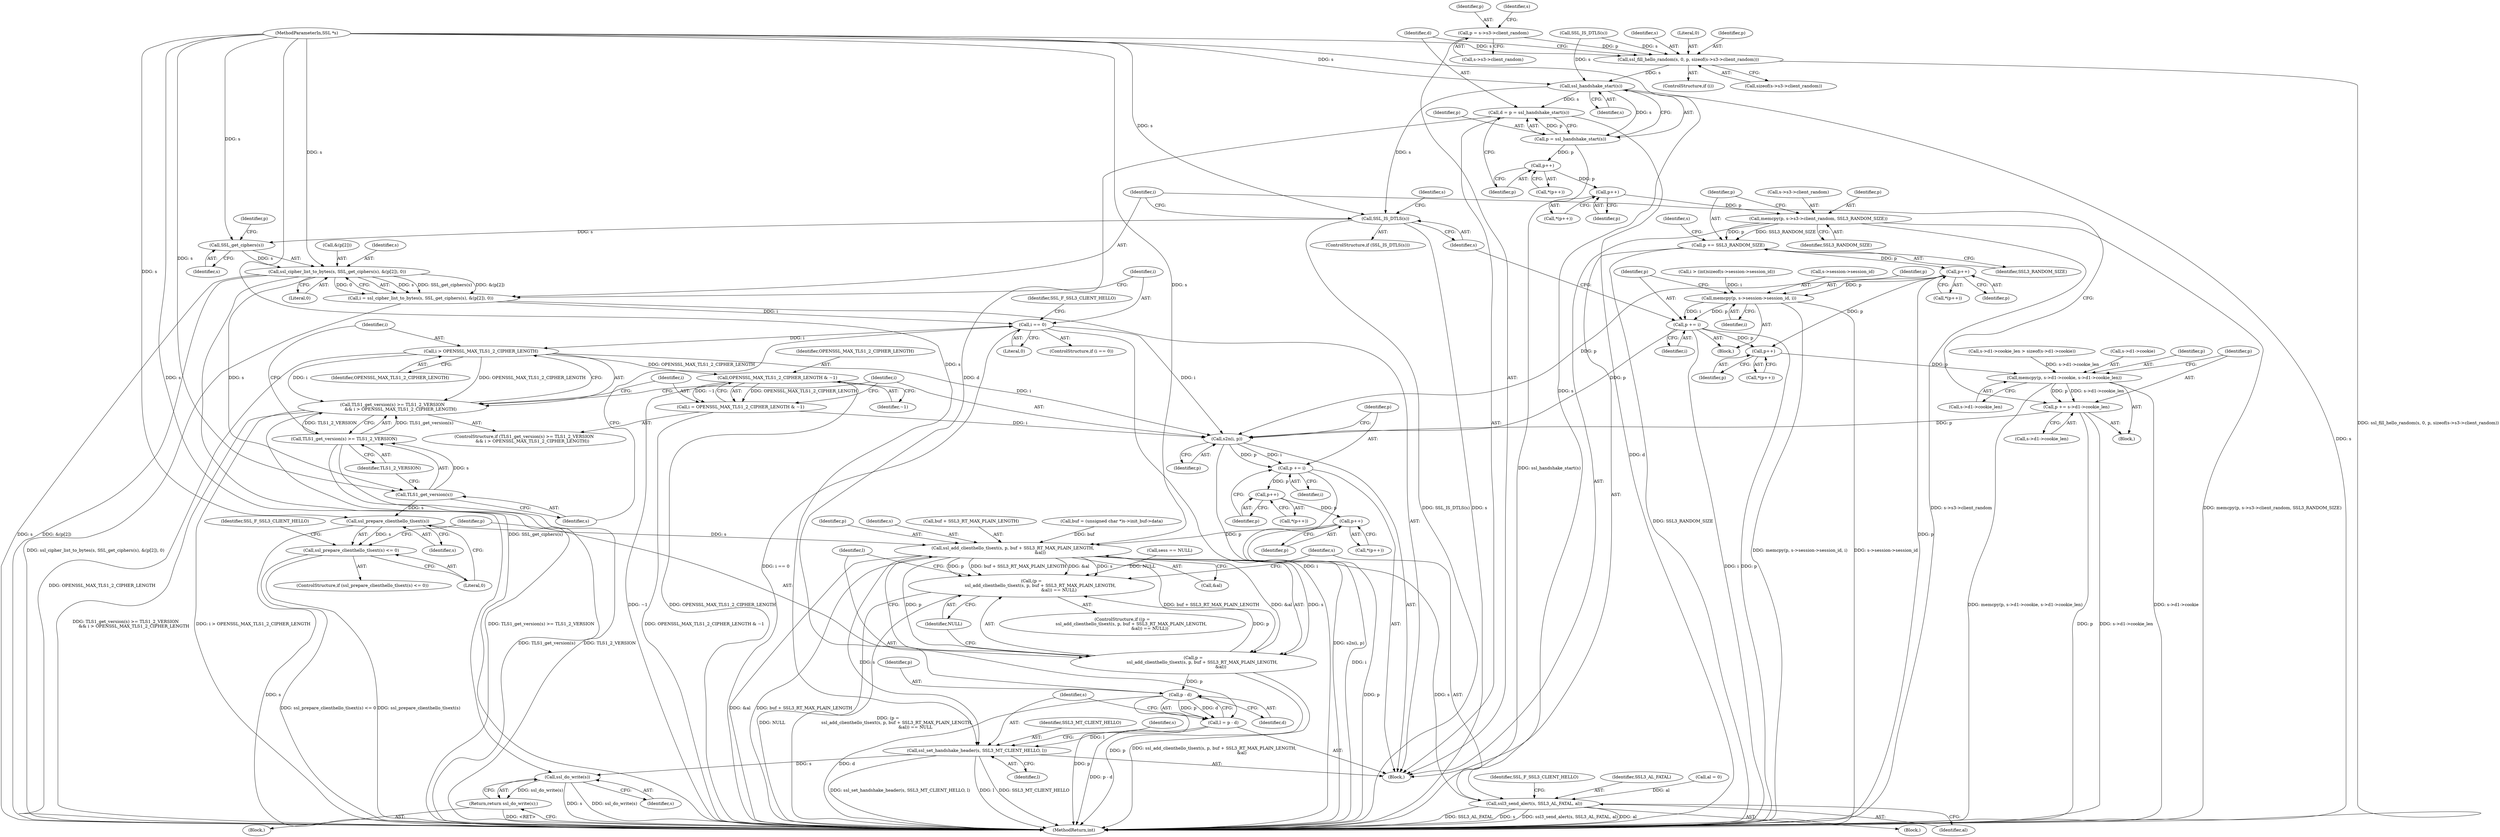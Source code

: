 digraph "1_openssl_e1b568dd2462f7cacf98f3d117936c34e2849a6b@API" {
"1000252" [label="(Call,p = s->s3->client_random)"];
"1000297" [label="(Call,ssl_fill_hello_random(s, 0, p, sizeof(s->s3->client_random)))"];
"1000311" [label="(Call,ssl_handshake_start(s))"];
"1000307" [label="(Call,d = p = ssl_handshake_start(s))"];
"1000528" [label="(Call,p - d)"];
"1000526" [label="(Call,l = p - d)"];
"1000531" [label="(Call,ssl_set_handshake_header(s, SSL3_MT_CLIENT_HELLO, l))"];
"1000541" [label="(Call,ssl_do_write(s))"];
"1000540" [label="(Return,return ssl_do_write(s);)"];
"1000309" [label="(Call,p = ssl_handshake_start(s))"];
"1000315" [label="(Call,p++)"];
"1000324" [label="(Call,p++)"];
"1000331" [label="(Call,memcpy(p, s->s3->client_random, SSL3_RANDOM_SIZE))"];
"1000339" [label="(Call,p += SSL3_RANDOM_SIZE)"];
"1000359" [label="(Call,p++)"];
"1000383" [label="(Call,memcpy(p, s->session->session_id, i))"];
"1000391" [label="(Call,p += i)"];
"1000418" [label="(Call,p++)"];
"1000425" [label="(Call,memcpy(p, s->d1->cookie, s->d1->cookie_len))"];
"1000437" [label="(Call,p += s->d1->cookie_len)"];
"1000478" [label="(Call,s2n(i, p))"];
"1000481" [label="(Call,p += i)"];
"1000486" [label="(Call,p++)"];
"1000491" [label="(Call,p++)"];
"1000508" [label="(Call,ssl_add_clienthello_tlsext(s, p, buf + SSL3_RT_MAX_PLAIN_LENGTH,\n                                        &al))"];
"1000505" [label="(Call,(p =\n             ssl_add_clienthello_tlsext(s, p, buf + SSL3_RT_MAX_PLAIN_LENGTH,\n                                        &al)) == NULL)"];
"1000506" [label="(Call,p =\n             ssl_add_clienthello_tlsext(s, p, buf + SSL3_RT_MAX_PLAIN_LENGTH,\n                                        &al))"];
"1000518" [label="(Call,ssl3_send_alert(s, SSL3_AL_FATAL, al))"];
"1000395" [label="(Call,SSL_IS_DTLS(s))"];
"1000448" [label="(Call,SSL_get_ciphers(s))"];
"1000446" [label="(Call,ssl_cipher_list_to_bytes(s, SSL_get_ciphers(s), &(p[2]), 0))"];
"1000444" [label="(Call,i = ssl_cipher_list_to_bytes(s, SSL_get_ciphers(s), &(p[2]), 0))"];
"1000456" [label="(Call,i == 0)"];
"1000470" [label="(Call,i > OPENSSL_MAX_TLS1_2_CIPHER_LENGTH)"];
"1000465" [label="(Call,TLS1_get_version(s) >= TLS1_2_VERSION\n            && i > OPENSSL_MAX_TLS1_2_CIPHER_LENGTH)"];
"1000475" [label="(Call,OPENSSL_MAX_TLS1_2_CIPHER_LENGTH & ~1)"];
"1000473" [label="(Call,i = OPENSSL_MAX_TLS1_2_CIPHER_LENGTH & ~1)"];
"1000467" [label="(Call,TLS1_get_version(s))"];
"1000466" [label="(Call,TLS1_get_version(s) >= TLS1_2_VERSION)"];
"1000496" [label="(Call,ssl_prepare_clienthello_tlsext(s))"];
"1000495" [label="(Call,ssl_prepare_clienthello_tlsext(s) <= 0)"];
"1000530" [label="(Identifier,d)"];
"1000457" [label="(Identifier,i)"];
"1000253" [label="(Identifier,p)"];
"1000487" [label="(Identifier,p)"];
"1000481" [label="(Call,p += i)"];
"1000119" [label="(MethodParameterIn,SSL *s)"];
"1000520" [label="(Identifier,SSL3_AL_FATAL)"];
"1000454" [label="(Literal,0)"];
"1000339" [label="(Call,p += SSL3_RANDOM_SIZE)"];
"1000466" [label="(Call,TLS1_get_version(s) >= TLS1_2_VERSION)"];
"1000325" [label="(Identifier,p)"];
"1000298" [label="(Identifier,s)"];
"1000392" [label="(Identifier,p)"];
"1000533" [label="(Identifier,SSL3_MT_CLIENT_HELLO)"];
"1000333" [label="(Call,s->s3->client_random)"];
"1000358" [label="(Call,*(p++))"];
"1000527" [label="(Identifier,l)"];
"1000418" [label="(Call,p++)"];
"1000132" [label="(Call,buf = (unsigned char *)s->init_buf->data)"];
"1000402" [label="(Identifier,s)"];
"1000324" [label="(Call,p++)"];
"1000427" [label="(Call,s->d1->cookie)"];
"1000514" [label="(Call,&al)"];
"1000448" [label="(Call,SSL_get_ciphers(s))"];
"1000390" [label="(Identifier,i)"];
"1000469" [label="(Identifier,TLS1_2_VERSION)"];
"1000315" [label="(Call,p++)"];
"1000497" [label="(Identifier,s)"];
"1000485" [label="(Call,*(p++))"];
"1000458" [label="(Literal,0)"];
"1000332" [label="(Identifier,p)"];
"1000444" [label="(Call,i = ssl_cipher_list_to_bytes(s, SSL_get_ciphers(s), &(p[2]), 0))"];
"1000331" [label="(Call,memcpy(p, s->s3->client_random, SSL3_RANDOM_SIZE))"];
"1000397" [label="(Block,)"];
"1000483" [label="(Identifier,i)"];
"1000501" [label="(Identifier,SSL_F_SSL3_CLIENT_HELLO)"];
"1000338" [label="(Identifier,SSL3_RANDOM_SIZE)"];
"1000491" [label="(Call,p++)"];
"1000529" [label="(Identifier,p)"];
"1000297" [label="(Call,ssl_fill_hello_random(s, 0, p, sizeof(s->s3->client_random)))"];
"1000534" [label="(Identifier,l)"];
"1000311" [label="(Call,ssl_handshake_start(s))"];
"1000432" [label="(Call,s->d1->cookie_len)"];
"1000477" [label="(Identifier,~1)"];
"1000368" [label="(Call,i > (int)sizeof(s->session->session_id))"];
"1000518" [label="(Call,ssl3_send_alert(s, SSL3_AL_FATAL, al))"];
"1000120" [label="(Block,)"];
"1000467" [label="(Call,TLS1_get_version(s))"];
"1000366" [label="(Block,)"];
"1000394" [label="(ControlStructure,if (SSL_IS_DTLS(s)))"];
"1000312" [label="(Identifier,s)"];
"1000480" [label="(Identifier,p)"];
"1000450" [label="(Call,&(p[2]))"];
"1000301" [label="(Call,sizeof(s->s3->client_random))"];
"1000471" [label="(Identifier,i)"];
"1000528" [label="(Call,p - d)"];
"1000486" [label="(Call,p++)"];
"1000299" [label="(Literal,0)"];
"1000507" [label="(Identifier,p)"];
"1000547" [label="(MethodReturn,int)"];
"1000472" [label="(Identifier,OPENSSL_MAX_TLS1_2_CIPHER_LENGTH)"];
"1000465" [label="(Call,TLS1_get_version(s) >= TLS1_2_VERSION\n            && i > OPENSSL_MAX_TLS1_2_CIPHER_LENGTH)"];
"1000476" [label="(Identifier,OPENSSL_MAX_TLS1_2_CIPHER_LENGTH)"];
"1000445" [label="(Identifier,i)"];
"1000439" [label="(Call,s->d1->cookie_len)"];
"1000464" [label="(ControlStructure,if (TLS1_get_version(s) >= TLS1_2_VERSION\n            && i > OPENSSL_MAX_TLS1_2_CIPHER_LENGTH))"];
"1000385" [label="(Call,s->session->session_id)"];
"1000314" [label="(Call,*(p++))"];
"1000426" [label="(Identifier,p)"];
"1000310" [label="(Identifier,p)"];
"1000473" [label="(Call,i = OPENSSL_MAX_TLS1_2_CIPHER_LENGTH & ~1)"];
"1000254" [label="(Call,s->s3->client_random)"];
"1000526" [label="(Call,l = p - d)"];
"1000494" [label="(ControlStructure,if (ssl_prepare_clienthello_tlsext(s) <= 0))"];
"1000323" [label="(Call,*(p++))"];
"1000468" [label="(Identifier,s)"];
"1000519" [label="(Identifier,s)"];
"1000295" [label="(ControlStructure,if (i))"];
"1000300" [label="(Identifier,p)"];
"1000307" [label="(Call,d = p = ssl_handshake_start(s))"];
"1000537" [label="(Identifier,s)"];
"1000419" [label="(Identifier,p)"];
"1000156" [label="(Call,sess == NULL)"];
"1000504" [label="(ControlStructure,if ((p =\n             ssl_add_clienthello_tlsext(s, p, buf + SSL3_RT_MAX_PLAIN_LENGTH,\n                                        &al)) == NULL))"];
"1000540" [label="(Return,return ssl_do_write(s);)"];
"1000260" [label="(Call,SSL_IS_DTLS(s))"];
"1000147" [label="(Block,)"];
"1000446" [label="(Call,ssl_cipher_list_to_bytes(s, SSL_get_ciphers(s), &(p[2]), 0))"];
"1000252" [label="(Call,p = s->s3->client_random)"];
"1000517" [label="(Block,)"];
"1000384" [label="(Identifier,p)"];
"1000308" [label="(Identifier,d)"];
"1000456" [label="(Call,i == 0)"];
"1000470" [label="(Call,i > OPENSSL_MAX_TLS1_2_CIPHER_LENGTH)"];
"1000475" [label="(Call,OPENSSL_MAX_TLS1_2_CIPHER_LENGTH & ~1)"];
"1000340" [label="(Identifier,p)"];
"1000474" [label="(Identifier,i)"];
"1000417" [label="(Call,*(p++))"];
"1000506" [label="(Call,p =\n             ssl_add_clienthello_tlsext(s, p, buf + SSL3_RT_MAX_PLAIN_LENGTH,\n                                        &al))"];
"1000344" [label="(Identifier,s)"];
"1000425" [label="(Call,memcpy(p, s->d1->cookie, s->d1->cookie_len))"];
"1000393" [label="(Identifier,i)"];
"1000492" [label="(Identifier,p)"];
"1000127" [label="(Call,al = 0)"];
"1000396" [label="(Identifier,s)"];
"1000452" [label="(Identifier,p)"];
"1000360" [label="(Identifier,p)"];
"1000316" [label="(Identifier,p)"];
"1000505" [label="(Call,(p =\n             ssl_add_clienthello_tlsext(s, p, buf + SSL3_RT_MAX_PLAIN_LENGTH,\n                                        &al)) == NULL)"];
"1000341" [label="(Identifier,SSL3_RANDOM_SIZE)"];
"1000498" [label="(Literal,0)"];
"1000359" [label="(Call,p++)"];
"1000478" [label="(Call,s2n(i, p))"];
"1000438" [label="(Identifier,p)"];
"1000482" [label="(Identifier,p)"];
"1000510" [label="(Identifier,p)"];
"1000495" [label="(Call,ssl_prepare_clienthello_tlsext(s) <= 0)"];
"1000516" [label="(Identifier,NULL)"];
"1000447" [label="(Identifier,s)"];
"1000455" [label="(ControlStructure,if (i == 0))"];
"1000509" [label="(Identifier,s)"];
"1000531" [label="(Call,ssl_set_handshake_header(s, SSL3_MT_CLIENT_HELLO, l))"];
"1000532" [label="(Identifier,s)"];
"1000479" [label="(Identifier,i)"];
"1000437" [label="(Call,p += s->d1->cookie_len)"];
"1000511" [label="(Call,buf + SSL3_RT_MAX_PLAIN_LENGTH)"];
"1000395" [label="(Call,SSL_IS_DTLS(s))"];
"1000461" [label="(Identifier,SSL_F_SSL3_CLIENT_HELLO)"];
"1000399" [label="(Call,s->d1->cookie_len > sizeof(s->d1->cookie))"];
"1000541" [label="(Call,ssl_do_write(s))"];
"1000521" [label="(Identifier,al)"];
"1000496" [label="(Call,ssl_prepare_clienthello_tlsext(s))"];
"1000542" [label="(Identifier,s)"];
"1000391" [label="(Call,p += i)"];
"1000383" [label="(Call,memcpy(p, s->session->session_id, i))"];
"1000490" [label="(Call,*(p++))"];
"1000523" [label="(Identifier,SSL_F_SSL3_CLIENT_HELLO)"];
"1000449" [label="(Identifier,s)"];
"1000261" [label="(Identifier,s)"];
"1000508" [label="(Call,ssl_add_clienthello_tlsext(s, p, buf + SSL3_RT_MAX_PLAIN_LENGTH,\n                                        &al))"];
"1000309" [label="(Call,p = ssl_handshake_start(s))"];
"1000252" -> "1000147"  [label="AST: "];
"1000252" -> "1000254"  [label="CFG: "];
"1000253" -> "1000252"  [label="AST: "];
"1000254" -> "1000252"  [label="AST: "];
"1000261" -> "1000252"  [label="CFG: "];
"1000252" -> "1000297"  [label="DDG: p"];
"1000297" -> "1000295"  [label="AST: "];
"1000297" -> "1000301"  [label="CFG: "];
"1000298" -> "1000297"  [label="AST: "];
"1000299" -> "1000297"  [label="AST: "];
"1000300" -> "1000297"  [label="AST: "];
"1000301" -> "1000297"  [label="AST: "];
"1000308" -> "1000297"  [label="CFG: "];
"1000297" -> "1000547"  [label="DDG: ssl_fill_hello_random(s, 0, p, sizeof(s->s3->client_random))"];
"1000260" -> "1000297"  [label="DDG: s"];
"1000119" -> "1000297"  [label="DDG: s"];
"1000297" -> "1000311"  [label="DDG: s"];
"1000311" -> "1000309"  [label="AST: "];
"1000311" -> "1000312"  [label="CFG: "];
"1000312" -> "1000311"  [label="AST: "];
"1000309" -> "1000311"  [label="CFG: "];
"1000311" -> "1000547"  [label="DDG: s"];
"1000311" -> "1000307"  [label="DDG: s"];
"1000311" -> "1000309"  [label="DDG: s"];
"1000260" -> "1000311"  [label="DDG: s"];
"1000119" -> "1000311"  [label="DDG: s"];
"1000311" -> "1000395"  [label="DDG: s"];
"1000307" -> "1000147"  [label="AST: "];
"1000307" -> "1000309"  [label="CFG: "];
"1000308" -> "1000307"  [label="AST: "];
"1000309" -> "1000307"  [label="AST: "];
"1000316" -> "1000307"  [label="CFG: "];
"1000307" -> "1000547"  [label="DDG: d"];
"1000309" -> "1000307"  [label="DDG: p"];
"1000307" -> "1000528"  [label="DDG: d"];
"1000528" -> "1000526"  [label="AST: "];
"1000528" -> "1000530"  [label="CFG: "];
"1000529" -> "1000528"  [label="AST: "];
"1000530" -> "1000528"  [label="AST: "];
"1000526" -> "1000528"  [label="CFG: "];
"1000528" -> "1000547"  [label="DDG: d"];
"1000528" -> "1000547"  [label="DDG: p"];
"1000528" -> "1000526"  [label="DDG: p"];
"1000528" -> "1000526"  [label="DDG: d"];
"1000506" -> "1000528"  [label="DDG: p"];
"1000526" -> "1000147"  [label="AST: "];
"1000527" -> "1000526"  [label="AST: "];
"1000532" -> "1000526"  [label="CFG: "];
"1000526" -> "1000547"  [label="DDG: p - d"];
"1000526" -> "1000531"  [label="DDG: l"];
"1000531" -> "1000147"  [label="AST: "];
"1000531" -> "1000534"  [label="CFG: "];
"1000532" -> "1000531"  [label="AST: "];
"1000533" -> "1000531"  [label="AST: "];
"1000534" -> "1000531"  [label="AST: "];
"1000537" -> "1000531"  [label="CFG: "];
"1000531" -> "1000547"  [label="DDG: SSL3_MT_CLIENT_HELLO"];
"1000531" -> "1000547"  [label="DDG: ssl_set_handshake_header(s, SSL3_MT_CLIENT_HELLO, l)"];
"1000531" -> "1000547"  [label="DDG: l"];
"1000508" -> "1000531"  [label="DDG: s"];
"1000119" -> "1000531"  [label="DDG: s"];
"1000531" -> "1000541"  [label="DDG: s"];
"1000541" -> "1000540"  [label="AST: "];
"1000541" -> "1000542"  [label="CFG: "];
"1000542" -> "1000541"  [label="AST: "];
"1000540" -> "1000541"  [label="CFG: "];
"1000541" -> "1000547"  [label="DDG: s"];
"1000541" -> "1000547"  [label="DDG: ssl_do_write(s)"];
"1000541" -> "1000540"  [label="DDG: ssl_do_write(s)"];
"1000119" -> "1000541"  [label="DDG: s"];
"1000540" -> "1000120"  [label="AST: "];
"1000547" -> "1000540"  [label="CFG: "];
"1000540" -> "1000547"  [label="DDG: <RET>"];
"1000310" -> "1000309"  [label="AST: "];
"1000309" -> "1000547"  [label="DDG: ssl_handshake_start(s)"];
"1000309" -> "1000315"  [label="DDG: p"];
"1000315" -> "1000314"  [label="AST: "];
"1000315" -> "1000316"  [label="CFG: "];
"1000316" -> "1000315"  [label="AST: "];
"1000314" -> "1000315"  [label="CFG: "];
"1000315" -> "1000324"  [label="DDG: p"];
"1000324" -> "1000323"  [label="AST: "];
"1000324" -> "1000325"  [label="CFG: "];
"1000325" -> "1000324"  [label="AST: "];
"1000323" -> "1000324"  [label="CFG: "];
"1000324" -> "1000331"  [label="DDG: p"];
"1000331" -> "1000147"  [label="AST: "];
"1000331" -> "1000338"  [label="CFG: "];
"1000332" -> "1000331"  [label="AST: "];
"1000333" -> "1000331"  [label="AST: "];
"1000338" -> "1000331"  [label="AST: "];
"1000340" -> "1000331"  [label="CFG: "];
"1000331" -> "1000547"  [label="DDG: memcpy(p, s->s3->client_random, SSL3_RANDOM_SIZE)"];
"1000331" -> "1000547"  [label="DDG: s->s3->client_random"];
"1000331" -> "1000339"  [label="DDG: SSL3_RANDOM_SIZE"];
"1000331" -> "1000339"  [label="DDG: p"];
"1000339" -> "1000147"  [label="AST: "];
"1000339" -> "1000341"  [label="CFG: "];
"1000340" -> "1000339"  [label="AST: "];
"1000341" -> "1000339"  [label="AST: "];
"1000344" -> "1000339"  [label="CFG: "];
"1000339" -> "1000547"  [label="DDG: SSL3_RANDOM_SIZE"];
"1000339" -> "1000359"  [label="DDG: p"];
"1000359" -> "1000358"  [label="AST: "];
"1000359" -> "1000360"  [label="CFG: "];
"1000360" -> "1000359"  [label="AST: "];
"1000358" -> "1000359"  [label="CFG: "];
"1000359" -> "1000547"  [label="DDG: p"];
"1000359" -> "1000383"  [label="DDG: p"];
"1000359" -> "1000418"  [label="DDG: p"];
"1000359" -> "1000478"  [label="DDG: p"];
"1000383" -> "1000366"  [label="AST: "];
"1000383" -> "1000390"  [label="CFG: "];
"1000384" -> "1000383"  [label="AST: "];
"1000385" -> "1000383"  [label="AST: "];
"1000390" -> "1000383"  [label="AST: "];
"1000392" -> "1000383"  [label="CFG: "];
"1000383" -> "1000547"  [label="DDG: memcpy(p, s->session->session_id, i)"];
"1000383" -> "1000547"  [label="DDG: s->session->session_id"];
"1000368" -> "1000383"  [label="DDG: i"];
"1000383" -> "1000391"  [label="DDG: i"];
"1000383" -> "1000391"  [label="DDG: p"];
"1000391" -> "1000366"  [label="AST: "];
"1000391" -> "1000393"  [label="CFG: "];
"1000392" -> "1000391"  [label="AST: "];
"1000393" -> "1000391"  [label="AST: "];
"1000396" -> "1000391"  [label="CFG: "];
"1000391" -> "1000547"  [label="DDG: p"];
"1000391" -> "1000547"  [label="DDG: i"];
"1000391" -> "1000418"  [label="DDG: p"];
"1000391" -> "1000478"  [label="DDG: p"];
"1000418" -> "1000417"  [label="AST: "];
"1000418" -> "1000419"  [label="CFG: "];
"1000419" -> "1000418"  [label="AST: "];
"1000417" -> "1000418"  [label="CFG: "];
"1000418" -> "1000425"  [label="DDG: p"];
"1000425" -> "1000397"  [label="AST: "];
"1000425" -> "1000432"  [label="CFG: "];
"1000426" -> "1000425"  [label="AST: "];
"1000427" -> "1000425"  [label="AST: "];
"1000432" -> "1000425"  [label="AST: "];
"1000438" -> "1000425"  [label="CFG: "];
"1000425" -> "1000547"  [label="DDG: s->d1->cookie"];
"1000425" -> "1000547"  [label="DDG: memcpy(p, s->d1->cookie, s->d1->cookie_len)"];
"1000399" -> "1000425"  [label="DDG: s->d1->cookie_len"];
"1000425" -> "1000437"  [label="DDG: s->d1->cookie_len"];
"1000425" -> "1000437"  [label="DDG: p"];
"1000437" -> "1000397"  [label="AST: "];
"1000437" -> "1000439"  [label="CFG: "];
"1000438" -> "1000437"  [label="AST: "];
"1000439" -> "1000437"  [label="AST: "];
"1000445" -> "1000437"  [label="CFG: "];
"1000437" -> "1000547"  [label="DDG: p"];
"1000437" -> "1000547"  [label="DDG: s->d1->cookie_len"];
"1000437" -> "1000478"  [label="DDG: p"];
"1000478" -> "1000147"  [label="AST: "];
"1000478" -> "1000480"  [label="CFG: "];
"1000479" -> "1000478"  [label="AST: "];
"1000480" -> "1000478"  [label="AST: "];
"1000482" -> "1000478"  [label="CFG: "];
"1000478" -> "1000547"  [label="DDG: s2n(i, p)"];
"1000456" -> "1000478"  [label="DDG: i"];
"1000473" -> "1000478"  [label="DDG: i"];
"1000470" -> "1000478"  [label="DDG: i"];
"1000478" -> "1000481"  [label="DDG: i"];
"1000478" -> "1000481"  [label="DDG: p"];
"1000481" -> "1000147"  [label="AST: "];
"1000481" -> "1000483"  [label="CFG: "];
"1000482" -> "1000481"  [label="AST: "];
"1000483" -> "1000481"  [label="AST: "];
"1000487" -> "1000481"  [label="CFG: "];
"1000481" -> "1000547"  [label="DDG: i"];
"1000481" -> "1000486"  [label="DDG: p"];
"1000486" -> "1000485"  [label="AST: "];
"1000486" -> "1000487"  [label="CFG: "];
"1000487" -> "1000486"  [label="AST: "];
"1000485" -> "1000486"  [label="CFG: "];
"1000486" -> "1000491"  [label="DDG: p"];
"1000491" -> "1000490"  [label="AST: "];
"1000491" -> "1000492"  [label="CFG: "];
"1000492" -> "1000491"  [label="AST: "];
"1000490" -> "1000491"  [label="CFG: "];
"1000491" -> "1000547"  [label="DDG: p"];
"1000491" -> "1000508"  [label="DDG: p"];
"1000508" -> "1000506"  [label="AST: "];
"1000508" -> "1000514"  [label="CFG: "];
"1000509" -> "1000508"  [label="AST: "];
"1000510" -> "1000508"  [label="AST: "];
"1000511" -> "1000508"  [label="AST: "];
"1000514" -> "1000508"  [label="AST: "];
"1000506" -> "1000508"  [label="CFG: "];
"1000508" -> "1000547"  [label="DDG: &al"];
"1000508" -> "1000547"  [label="DDG: buf + SSL3_RT_MAX_PLAIN_LENGTH"];
"1000508" -> "1000505"  [label="DDG: s"];
"1000508" -> "1000505"  [label="DDG: p"];
"1000508" -> "1000505"  [label="DDG: buf + SSL3_RT_MAX_PLAIN_LENGTH"];
"1000508" -> "1000505"  [label="DDG: &al"];
"1000508" -> "1000506"  [label="DDG: s"];
"1000508" -> "1000506"  [label="DDG: p"];
"1000508" -> "1000506"  [label="DDG: buf + SSL3_RT_MAX_PLAIN_LENGTH"];
"1000508" -> "1000506"  [label="DDG: &al"];
"1000496" -> "1000508"  [label="DDG: s"];
"1000119" -> "1000508"  [label="DDG: s"];
"1000132" -> "1000508"  [label="DDG: buf"];
"1000508" -> "1000518"  [label="DDG: s"];
"1000505" -> "1000504"  [label="AST: "];
"1000505" -> "1000516"  [label="CFG: "];
"1000506" -> "1000505"  [label="AST: "];
"1000516" -> "1000505"  [label="AST: "];
"1000519" -> "1000505"  [label="CFG: "];
"1000527" -> "1000505"  [label="CFG: "];
"1000505" -> "1000547"  [label="DDG: NULL"];
"1000505" -> "1000547"  [label="DDG: (p =\n             ssl_add_clienthello_tlsext(s, p, buf + SSL3_RT_MAX_PLAIN_LENGTH,\n                                        &al)) == NULL"];
"1000506" -> "1000505"  [label="DDG: p"];
"1000156" -> "1000505"  [label="DDG: NULL"];
"1000507" -> "1000506"  [label="AST: "];
"1000516" -> "1000506"  [label="CFG: "];
"1000506" -> "1000547"  [label="DDG: p"];
"1000506" -> "1000547"  [label="DDG: ssl_add_clienthello_tlsext(s, p, buf + SSL3_RT_MAX_PLAIN_LENGTH,\n                                        &al)"];
"1000518" -> "1000517"  [label="AST: "];
"1000518" -> "1000521"  [label="CFG: "];
"1000519" -> "1000518"  [label="AST: "];
"1000520" -> "1000518"  [label="AST: "];
"1000521" -> "1000518"  [label="AST: "];
"1000523" -> "1000518"  [label="CFG: "];
"1000518" -> "1000547"  [label="DDG: SSL3_AL_FATAL"];
"1000518" -> "1000547"  [label="DDG: s"];
"1000518" -> "1000547"  [label="DDG: ssl3_send_alert(s, SSL3_AL_FATAL, al)"];
"1000518" -> "1000547"  [label="DDG: al"];
"1000119" -> "1000518"  [label="DDG: s"];
"1000127" -> "1000518"  [label="DDG: al"];
"1000395" -> "1000394"  [label="AST: "];
"1000395" -> "1000396"  [label="CFG: "];
"1000396" -> "1000395"  [label="AST: "];
"1000402" -> "1000395"  [label="CFG: "];
"1000445" -> "1000395"  [label="CFG: "];
"1000395" -> "1000547"  [label="DDG: s"];
"1000395" -> "1000547"  [label="DDG: SSL_IS_DTLS(s)"];
"1000119" -> "1000395"  [label="DDG: s"];
"1000395" -> "1000448"  [label="DDG: s"];
"1000448" -> "1000446"  [label="AST: "];
"1000448" -> "1000449"  [label="CFG: "];
"1000449" -> "1000448"  [label="AST: "];
"1000452" -> "1000448"  [label="CFG: "];
"1000448" -> "1000446"  [label="DDG: s"];
"1000119" -> "1000448"  [label="DDG: s"];
"1000446" -> "1000444"  [label="AST: "];
"1000446" -> "1000454"  [label="CFG: "];
"1000447" -> "1000446"  [label="AST: "];
"1000450" -> "1000446"  [label="AST: "];
"1000454" -> "1000446"  [label="AST: "];
"1000444" -> "1000446"  [label="CFG: "];
"1000446" -> "1000547"  [label="DDG: &(p[2])"];
"1000446" -> "1000547"  [label="DDG: s"];
"1000446" -> "1000547"  [label="DDG: SSL_get_ciphers(s)"];
"1000446" -> "1000444"  [label="DDG: s"];
"1000446" -> "1000444"  [label="DDG: SSL_get_ciphers(s)"];
"1000446" -> "1000444"  [label="DDG: &(p[2])"];
"1000446" -> "1000444"  [label="DDG: 0"];
"1000119" -> "1000446"  [label="DDG: s"];
"1000446" -> "1000467"  [label="DDG: s"];
"1000444" -> "1000147"  [label="AST: "];
"1000445" -> "1000444"  [label="AST: "];
"1000457" -> "1000444"  [label="CFG: "];
"1000444" -> "1000547"  [label="DDG: ssl_cipher_list_to_bytes(s, SSL_get_ciphers(s), &(p[2]), 0)"];
"1000444" -> "1000456"  [label="DDG: i"];
"1000456" -> "1000455"  [label="AST: "];
"1000456" -> "1000458"  [label="CFG: "];
"1000457" -> "1000456"  [label="AST: "];
"1000458" -> "1000456"  [label="AST: "];
"1000461" -> "1000456"  [label="CFG: "];
"1000468" -> "1000456"  [label="CFG: "];
"1000456" -> "1000547"  [label="DDG: i"];
"1000456" -> "1000547"  [label="DDG: i == 0"];
"1000456" -> "1000470"  [label="DDG: i"];
"1000470" -> "1000465"  [label="AST: "];
"1000470" -> "1000472"  [label="CFG: "];
"1000471" -> "1000470"  [label="AST: "];
"1000472" -> "1000470"  [label="AST: "];
"1000465" -> "1000470"  [label="CFG: "];
"1000470" -> "1000547"  [label="DDG: OPENSSL_MAX_TLS1_2_CIPHER_LENGTH"];
"1000470" -> "1000465"  [label="DDG: i"];
"1000470" -> "1000465"  [label="DDG: OPENSSL_MAX_TLS1_2_CIPHER_LENGTH"];
"1000470" -> "1000475"  [label="DDG: OPENSSL_MAX_TLS1_2_CIPHER_LENGTH"];
"1000465" -> "1000464"  [label="AST: "];
"1000465" -> "1000466"  [label="CFG: "];
"1000466" -> "1000465"  [label="AST: "];
"1000474" -> "1000465"  [label="CFG: "];
"1000479" -> "1000465"  [label="CFG: "];
"1000465" -> "1000547"  [label="DDG: TLS1_get_version(s) >= TLS1_2_VERSION\n            && i > OPENSSL_MAX_TLS1_2_CIPHER_LENGTH"];
"1000465" -> "1000547"  [label="DDG: i > OPENSSL_MAX_TLS1_2_CIPHER_LENGTH"];
"1000465" -> "1000547"  [label="DDG: TLS1_get_version(s) >= TLS1_2_VERSION"];
"1000466" -> "1000465"  [label="DDG: TLS1_get_version(s)"];
"1000466" -> "1000465"  [label="DDG: TLS1_2_VERSION"];
"1000475" -> "1000473"  [label="AST: "];
"1000475" -> "1000477"  [label="CFG: "];
"1000476" -> "1000475"  [label="AST: "];
"1000477" -> "1000475"  [label="AST: "];
"1000473" -> "1000475"  [label="CFG: "];
"1000475" -> "1000547"  [label="DDG: OPENSSL_MAX_TLS1_2_CIPHER_LENGTH"];
"1000475" -> "1000547"  [label="DDG: ~1"];
"1000475" -> "1000473"  [label="DDG: OPENSSL_MAX_TLS1_2_CIPHER_LENGTH"];
"1000475" -> "1000473"  [label="DDG: ~1"];
"1000473" -> "1000464"  [label="AST: "];
"1000474" -> "1000473"  [label="AST: "];
"1000479" -> "1000473"  [label="CFG: "];
"1000473" -> "1000547"  [label="DDG: OPENSSL_MAX_TLS1_2_CIPHER_LENGTH & ~1"];
"1000467" -> "1000466"  [label="AST: "];
"1000467" -> "1000468"  [label="CFG: "];
"1000468" -> "1000467"  [label="AST: "];
"1000469" -> "1000467"  [label="CFG: "];
"1000467" -> "1000466"  [label="DDG: s"];
"1000119" -> "1000467"  [label="DDG: s"];
"1000467" -> "1000496"  [label="DDG: s"];
"1000466" -> "1000469"  [label="CFG: "];
"1000469" -> "1000466"  [label="AST: "];
"1000471" -> "1000466"  [label="CFG: "];
"1000466" -> "1000547"  [label="DDG: TLS1_get_version(s)"];
"1000466" -> "1000547"  [label="DDG: TLS1_2_VERSION"];
"1000496" -> "1000495"  [label="AST: "];
"1000496" -> "1000497"  [label="CFG: "];
"1000497" -> "1000496"  [label="AST: "];
"1000498" -> "1000496"  [label="CFG: "];
"1000496" -> "1000547"  [label="DDG: s"];
"1000496" -> "1000495"  [label="DDG: s"];
"1000119" -> "1000496"  [label="DDG: s"];
"1000495" -> "1000494"  [label="AST: "];
"1000495" -> "1000498"  [label="CFG: "];
"1000498" -> "1000495"  [label="AST: "];
"1000501" -> "1000495"  [label="CFG: "];
"1000507" -> "1000495"  [label="CFG: "];
"1000495" -> "1000547"  [label="DDG: ssl_prepare_clienthello_tlsext(s)"];
"1000495" -> "1000547"  [label="DDG: ssl_prepare_clienthello_tlsext(s) <= 0"];
}
